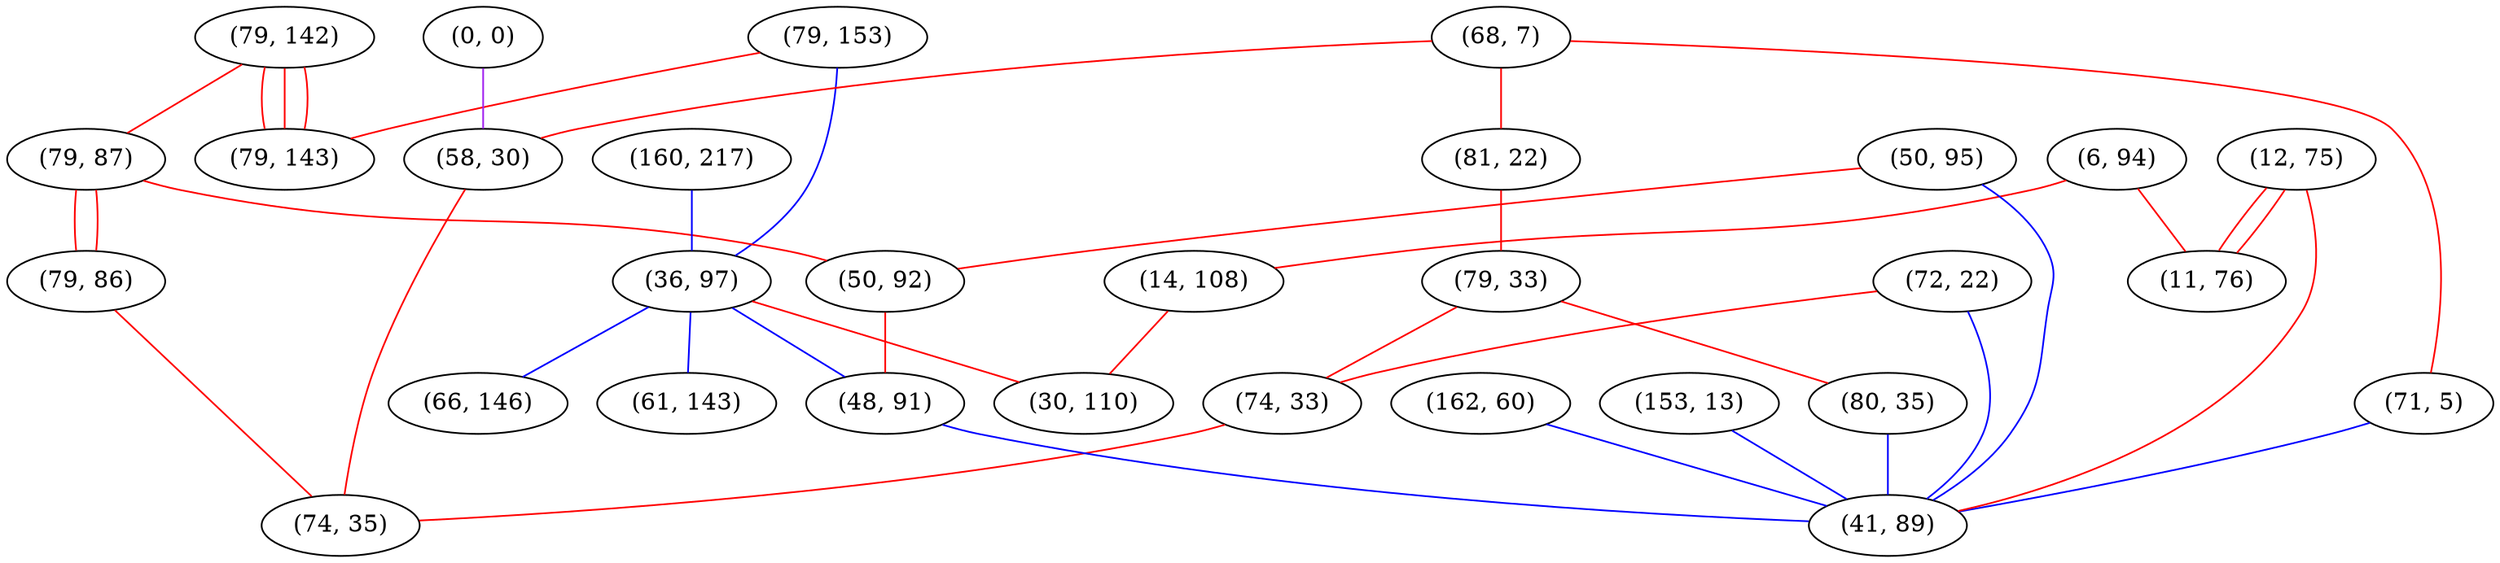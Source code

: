 graph "" {
"(79, 153)";
"(68, 7)";
"(6, 94)";
"(14, 108)";
"(71, 5)";
"(81, 22)";
"(12, 75)";
"(50, 95)";
"(79, 142)";
"(11, 76)";
"(79, 87)";
"(160, 217)";
"(72, 22)";
"(79, 33)";
"(50, 92)";
"(74, 33)";
"(36, 97)";
"(79, 86)";
"(0, 0)";
"(66, 146)";
"(80, 35)";
"(48, 91)";
"(162, 60)";
"(30, 110)";
"(79, 143)";
"(153, 13)";
"(58, 30)";
"(61, 143)";
"(74, 35)";
"(41, 89)";
"(79, 153)" -- "(36, 97)"  [color=blue, key=0, weight=3];
"(79, 153)" -- "(79, 143)"  [color=red, key=0, weight=1];
"(68, 7)" -- "(71, 5)"  [color=red, key=0, weight=1];
"(68, 7)" -- "(58, 30)"  [color=red, key=0, weight=1];
"(68, 7)" -- "(81, 22)"  [color=red, key=0, weight=1];
"(6, 94)" -- "(14, 108)"  [color=red, key=0, weight=1];
"(6, 94)" -- "(11, 76)"  [color=red, key=0, weight=1];
"(14, 108)" -- "(30, 110)"  [color=red, key=0, weight=1];
"(71, 5)" -- "(41, 89)"  [color=blue, key=0, weight=3];
"(81, 22)" -- "(79, 33)"  [color=red, key=0, weight=1];
"(12, 75)" -- "(11, 76)"  [color=red, key=0, weight=1];
"(12, 75)" -- "(11, 76)"  [color=red, key=1, weight=1];
"(12, 75)" -- "(41, 89)"  [color=red, key=0, weight=1];
"(50, 95)" -- "(50, 92)"  [color=red, key=0, weight=1];
"(50, 95)" -- "(41, 89)"  [color=blue, key=0, weight=3];
"(79, 142)" -- "(79, 87)"  [color=red, key=0, weight=1];
"(79, 142)" -- "(79, 143)"  [color=red, key=0, weight=1];
"(79, 142)" -- "(79, 143)"  [color=red, key=1, weight=1];
"(79, 142)" -- "(79, 143)"  [color=red, key=2, weight=1];
"(79, 87)" -- "(79, 86)"  [color=red, key=0, weight=1];
"(79, 87)" -- "(79, 86)"  [color=red, key=1, weight=1];
"(79, 87)" -- "(50, 92)"  [color=red, key=0, weight=1];
"(160, 217)" -- "(36, 97)"  [color=blue, key=0, weight=3];
"(72, 22)" -- "(41, 89)"  [color=blue, key=0, weight=3];
"(72, 22)" -- "(74, 33)"  [color=red, key=0, weight=1];
"(79, 33)" -- "(80, 35)"  [color=red, key=0, weight=1];
"(79, 33)" -- "(74, 33)"  [color=red, key=0, weight=1];
"(50, 92)" -- "(48, 91)"  [color=red, key=0, weight=1];
"(74, 33)" -- "(74, 35)"  [color=red, key=0, weight=1];
"(36, 97)" -- "(66, 146)"  [color=blue, key=0, weight=3];
"(36, 97)" -- "(48, 91)"  [color=blue, key=0, weight=3];
"(36, 97)" -- "(30, 110)"  [color=red, key=0, weight=1];
"(36, 97)" -- "(61, 143)"  [color=blue, key=0, weight=3];
"(79, 86)" -- "(74, 35)"  [color=red, key=0, weight=1];
"(0, 0)" -- "(58, 30)"  [color=purple, key=0, weight=4];
"(80, 35)" -- "(41, 89)"  [color=blue, key=0, weight=3];
"(48, 91)" -- "(41, 89)"  [color=blue, key=0, weight=3];
"(162, 60)" -- "(41, 89)"  [color=blue, key=0, weight=3];
"(153, 13)" -- "(41, 89)"  [color=blue, key=0, weight=3];
"(58, 30)" -- "(74, 35)"  [color=red, key=0, weight=1];
}

